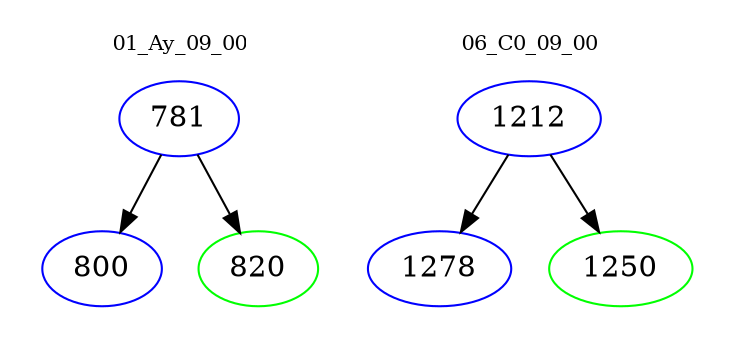 digraph{
subgraph cluster_0 {
color = white
label = "01_Ay_09_00";
fontsize=10;
T0_781 [label="781", color="blue"]
T0_781 -> T0_800 [color="black"]
T0_800 [label="800", color="blue"]
T0_781 -> T0_820 [color="black"]
T0_820 [label="820", color="green"]
}
subgraph cluster_1 {
color = white
label = "06_C0_09_00";
fontsize=10;
T1_1212 [label="1212", color="blue"]
T1_1212 -> T1_1278 [color="black"]
T1_1278 [label="1278", color="blue"]
T1_1212 -> T1_1250 [color="black"]
T1_1250 [label="1250", color="green"]
}
}
